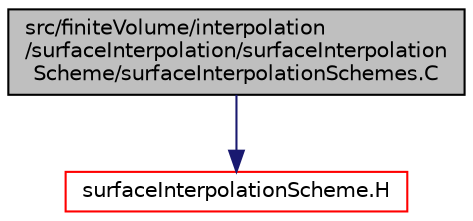 digraph "src/finiteVolume/interpolation/surfaceInterpolation/surfaceInterpolationScheme/surfaceInterpolationSchemes.C"
{
  bgcolor="transparent";
  edge [fontname="Helvetica",fontsize="10",labelfontname="Helvetica",labelfontsize="10"];
  node [fontname="Helvetica",fontsize="10",shape=record];
  Node0 [label="src/finiteVolume/interpolation\l/surfaceInterpolation/surfaceInterpolation\lScheme/surfaceInterpolationSchemes.C",height=0.2,width=0.4,color="black", fillcolor="grey75", style="filled", fontcolor="black"];
  Node0 -> Node1 [color="midnightblue",fontsize="10",style="solid",fontname="Helvetica"];
  Node1 [label="surfaceInterpolationScheme.H",height=0.2,width=0.4,color="red",URL="$a04514.html"];
}
